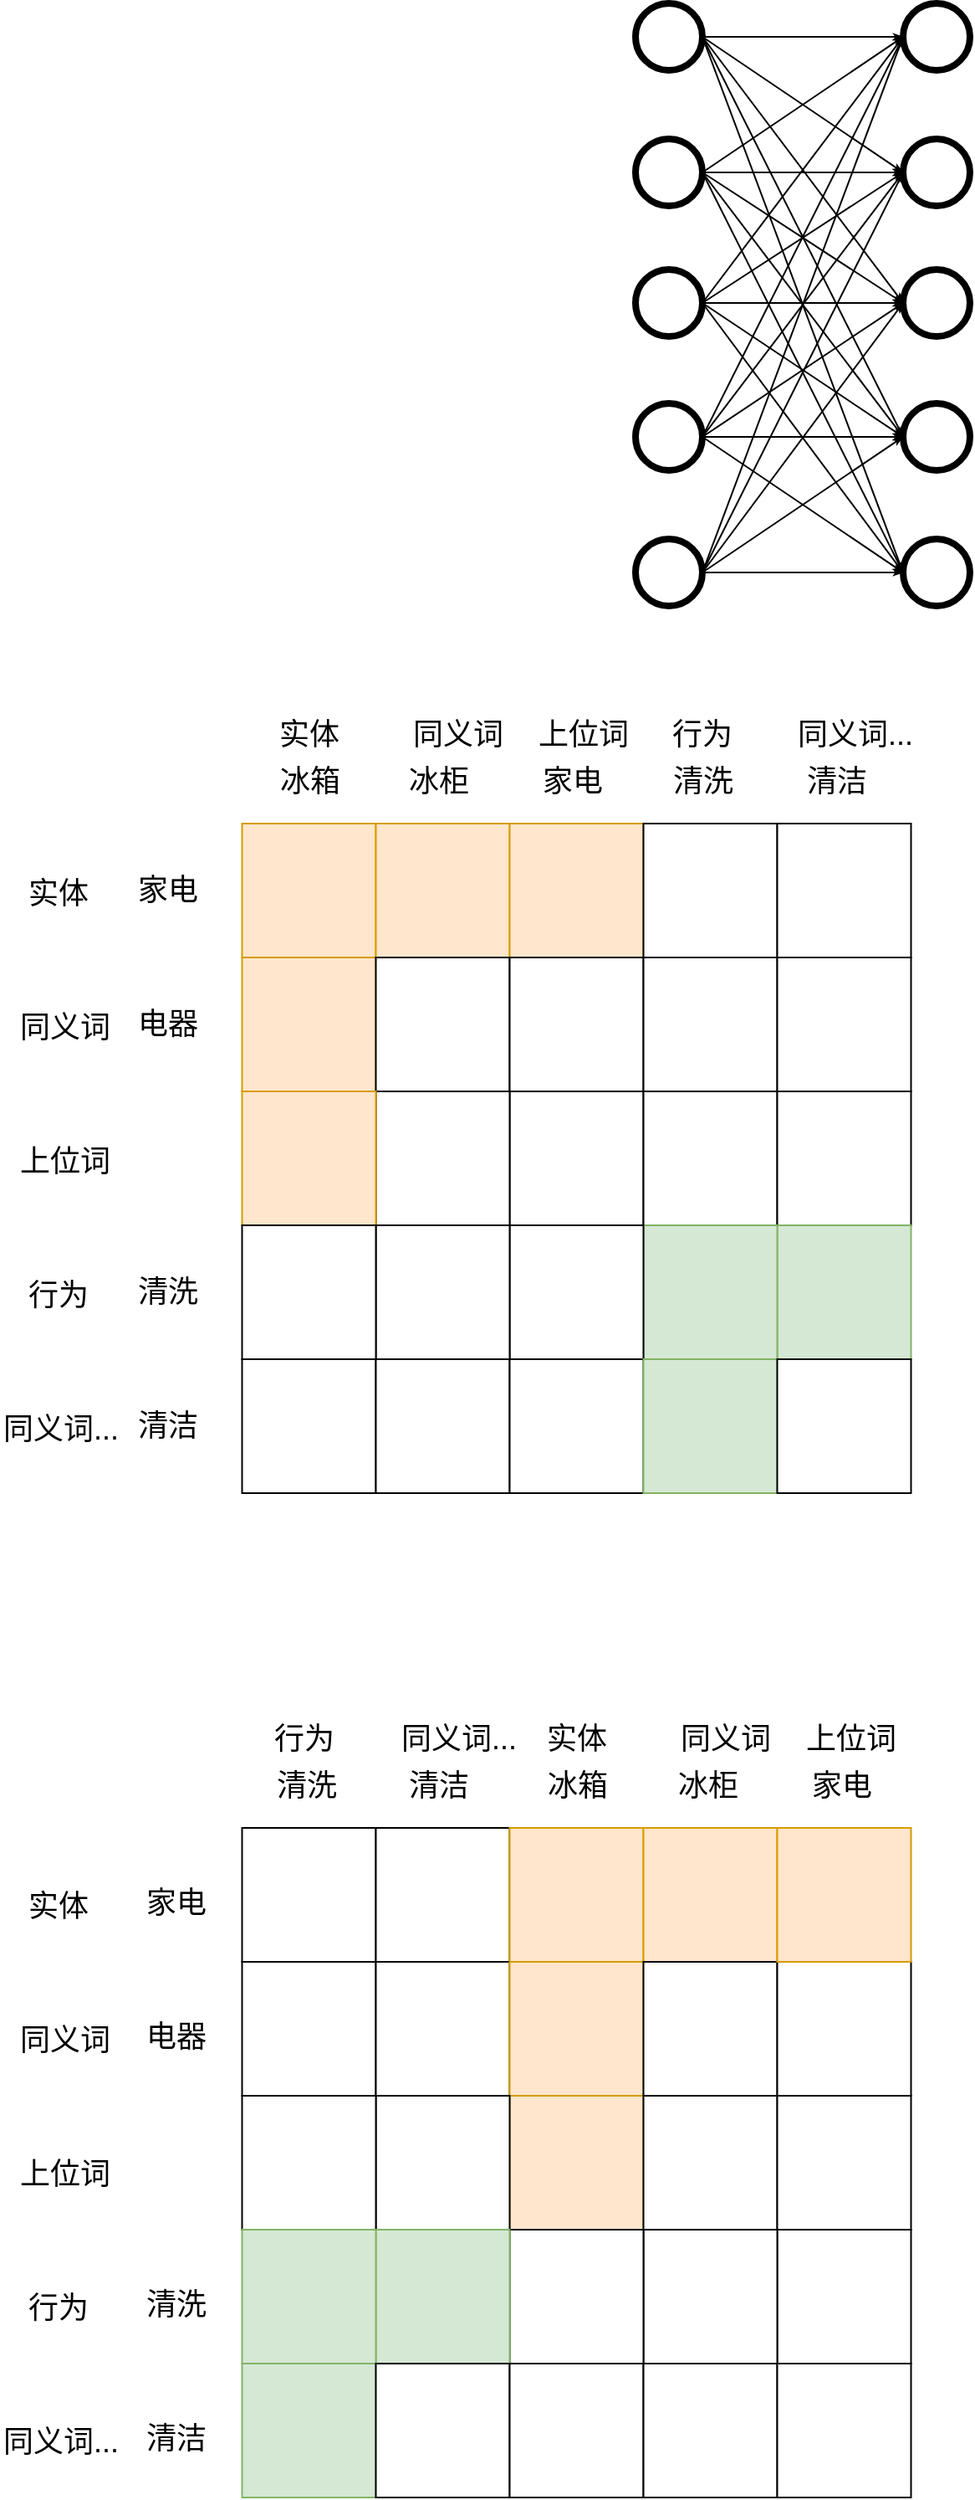 <mxfile version="13.10.8" type="github">
  <diagram id="691b31df-7cfc-d80e-552c-7aa9f8c0b5f7" name="Page-1">
    <mxGraphModel dx="2049" dy="1436" grid="1" gridSize="10" guides="1" tooltips="1" connect="1" arrows="1" fold="1" page="1" pageScale="1" pageWidth="826" pageHeight="1169" background="#ffffff" math="0" shadow="0">
      <root>
        <mxCell id="0" />
        <mxCell id="1" parent="0" />
        <mxCell id="3" value="" style="ellipse;whiteSpace=wrap;html=1;aspect=fixed;strokeWidth=4;align=center;" parent="1" vertex="1">
          <mxGeometry x="290" y="70" width="40" height="40" as="geometry" />
        </mxCell>
        <mxCell id="4" value="" style="ellipse;whiteSpace=wrap;html=1;aspect=fixed;strokeWidth=4;align=center;" parent="1" vertex="1">
          <mxGeometry x="290" y="151" width="40" height="40" as="geometry" />
        </mxCell>
        <mxCell id="5" value="" style="ellipse;whiteSpace=wrap;html=1;aspect=fixed;strokeWidth=4;align=center;" parent="1" vertex="1">
          <mxGeometry x="290" y="229" width="40" height="40" as="geometry" />
        </mxCell>
        <mxCell id="6" value="" style="ellipse;whiteSpace=wrap;html=1;aspect=fixed;strokeWidth=4;align=center;" parent="1" vertex="1">
          <mxGeometry x="290" y="390" width="40" height="40" as="geometry" />
        </mxCell>
        <mxCell id="7" value="" style="ellipse;whiteSpace=wrap;html=1;aspect=fixed;strokeWidth=4;align=center;" parent="1" vertex="1">
          <mxGeometry x="290" y="309" width="40" height="40" as="geometry" />
        </mxCell>
        <mxCell id="8" value="" style="ellipse;whiteSpace=wrap;html=1;aspect=fixed;strokeWidth=4;align=center;" parent="1" vertex="1">
          <mxGeometry x="450" y="70" width="40" height="40" as="geometry" />
        </mxCell>
        <mxCell id="9" value="" style="ellipse;whiteSpace=wrap;html=1;aspect=fixed;strokeWidth=4;align=center;" parent="1" vertex="1">
          <mxGeometry x="450" y="151" width="40" height="40" as="geometry" />
        </mxCell>
        <mxCell id="10" value="" style="ellipse;whiteSpace=wrap;html=1;aspect=fixed;strokeWidth=4;align=center;" parent="1" vertex="1">
          <mxGeometry x="450" y="229" width="40" height="40" as="geometry" />
        </mxCell>
        <mxCell id="11" value="" style="ellipse;whiteSpace=wrap;html=1;aspect=fixed;strokeWidth=4;align=center;" parent="1" vertex="1">
          <mxGeometry x="450" y="390" width="40" height="40" as="geometry" />
        </mxCell>
        <mxCell id="12" value="" style="ellipse;whiteSpace=wrap;html=1;aspect=fixed;strokeWidth=4;align=center;" parent="1" vertex="1">
          <mxGeometry x="450" y="309" width="40" height="40" as="geometry" />
        </mxCell>
        <mxCell id="13" value="" style="endArrow=classicThin;html=1;shadow=0;strokeColor=#000000;strokeWidth=1;fontColor=#666666;entryX=0;entryY=0.5;endFill=1;exitX=1;exitY=0.5;endSize=3;" parent="1" source="3" target="11" edge="1">
          <mxGeometry width="50" height="50" relative="1" as="geometry">
            <mxPoint x="351" y="135" as="sourcePoint" />
            <mxPoint x="401" y="110" as="targetPoint" />
          </mxGeometry>
        </mxCell>
        <mxCell id="14" value="" style="endArrow=classicThin;html=1;shadow=0;strokeColor=#000000;strokeWidth=1;fontColor=#666666;entryX=0;entryY=0.5;exitX=1;exitY=0.5;endFill=1;endSize=3;" parent="1" source="3" target="12" edge="1">
          <mxGeometry width="50" height="50" relative="1" as="geometry">
            <mxPoint x="361" y="130" as="sourcePoint" />
            <mxPoint x="451" y="355" as="targetPoint" />
          </mxGeometry>
        </mxCell>
        <mxCell id="15" value="" style="endArrow=classicThin;html=1;shadow=0;strokeColor=#000000;strokeWidth=1;fontColor=#666666;entryX=0;entryY=0.5;endFill=1;exitX=1;exitY=0.5;endSize=3;" parent="1" source="3" target="10" edge="1">
          <mxGeometry width="50" height="50" relative="1" as="geometry">
            <mxPoint x="351" y="130" as="sourcePoint" />
            <mxPoint x="451" y="310" as="targetPoint" />
          </mxGeometry>
        </mxCell>
        <mxCell id="16" value="" style="endArrow=classicThin;html=1;shadow=0;strokeColor=#000000;strokeWidth=1;fontColor=#666666;entryX=0;entryY=0.5;endFill=1;exitX=1;exitY=0.5;endSize=3;" parent="1" source="3" target="9" edge="1">
          <mxGeometry width="50" height="50" relative="1" as="geometry">
            <mxPoint x="351" y="130" as="sourcePoint" />
            <mxPoint x="451" y="250" as="targetPoint" />
          </mxGeometry>
        </mxCell>
        <mxCell id="17" value="" style="endArrow=classicThin;html=1;shadow=0;strokeColor=#000000;strokeWidth=1;fontColor=#666666;entryX=0;entryY=0.5;exitX=1;exitY=0.5;endFill=1;endSize=3;" parent="1" source="3" target="8" edge="1">
          <mxGeometry width="50" height="50" relative="1" as="geometry">
            <mxPoint x="361" y="97" as="sourcePoint" />
            <mxPoint x="451" y="147" as="targetPoint" />
          </mxGeometry>
        </mxCell>
        <mxCell id="18" value="" style="endArrow=classicThin;html=1;shadow=0;strokeColor=#000000;strokeWidth=1;fontColor=#666666;entryX=0;entryY=0.5;exitX=1;exitY=0.5;endFill=1;endSize=3;" parent="1" source="4" target="11" edge="1">
          <mxGeometry width="50" height="50" relative="1" as="geometry">
            <mxPoint x="361" y="145" as="sourcePoint" />
            <mxPoint x="451" y="370" as="targetPoint" />
          </mxGeometry>
        </mxCell>
        <mxCell id="19" value="" style="endArrow=classicThin;html=1;shadow=0;strokeColor=#000000;strokeWidth=1;fontColor=#666666;entryX=0;entryY=0.5;exitX=1;exitY=0.5;endFill=1;endSize=3;" parent="1" source="4" target="12" edge="1">
          <mxGeometry width="50" height="50" relative="1" as="geometry">
            <mxPoint x="361" y="190" as="sourcePoint" />
            <mxPoint x="451" y="370" as="targetPoint" />
          </mxGeometry>
        </mxCell>
        <mxCell id="20" value="" style="endArrow=classicThin;html=1;shadow=0;strokeColor=#000000;strokeWidth=1;fontColor=#666666;entryX=0;entryY=0.5;exitX=1;exitY=0.5;endFill=1;endSize=3;" parent="1" source="4" target="10" edge="1">
          <mxGeometry width="50" height="50" relative="1" as="geometry">
            <mxPoint x="351" y="190" as="sourcePoint" />
            <mxPoint x="451" y="310" as="targetPoint" />
          </mxGeometry>
        </mxCell>
        <mxCell id="21" value="" style="endArrow=classicThin;html=1;shadow=0;strokeColor=#000000;strokeWidth=1;fontColor=#666666;entryX=0;entryY=0.5;exitX=1;exitY=0.5;endFill=1;endSize=3;" parent="1" source="4" target="9" edge="1">
          <mxGeometry width="50" height="50" relative="1" as="geometry">
            <mxPoint x="361" y="178" as="sourcePoint" />
            <mxPoint x="451" y="238" as="targetPoint" />
          </mxGeometry>
        </mxCell>
        <mxCell id="22" value="" style="endArrow=classicThin;html=1;shadow=0;strokeColor=#000000;strokeWidth=1;fontColor=#666666;entryX=0;entryY=0.5;endFill=1;exitX=1;exitY=0.5;endSize=3;" parent="1" source="4" target="8" edge="1">
          <mxGeometry width="50" height="50" relative="1" as="geometry">
            <mxPoint x="351" y="180" as="sourcePoint" />
            <mxPoint x="441" y="180" as="targetPoint" />
          </mxGeometry>
        </mxCell>
        <mxCell id="23" value="" style="endArrow=classicThin;html=1;shadow=0;strokeColor=#000000;strokeWidth=1;fontColor=#666666;entryX=0;entryY=0.5;exitX=1;exitY=0.5;endFill=1;endSize=3;" parent="1" source="5" target="10" edge="1">
          <mxGeometry width="50" height="50" relative="1" as="geometry">
            <mxPoint x="361" y="199" as="sourcePoint" />
            <mxPoint x="451" y="199" as="targetPoint" />
          </mxGeometry>
        </mxCell>
        <mxCell id="24" value="" style="endArrow=classicThin;html=1;shadow=0;strokeColor=#000000;strokeWidth=1;fontColor=#666666;entryX=0;entryY=0.5;exitX=1;exitY=0.5;endFill=1;endSize=3;" parent="1" source="5" target="12" edge="1">
          <mxGeometry width="50" height="50" relative="1" as="geometry">
            <mxPoint x="361" y="253" as="sourcePoint" />
            <mxPoint x="451" y="253" as="targetPoint" />
          </mxGeometry>
        </mxCell>
        <mxCell id="25" value="" style="endArrow=classicThin;html=1;shadow=0;strokeColor=#000000;strokeWidth=1;fontColor=#666666;entryX=0;entryY=0.5;exitX=1;exitY=0.5;endFill=1;endSize=3;" parent="1" source="5" target="11" edge="1">
          <mxGeometry width="50" height="50" relative="1" as="geometry">
            <mxPoint x="361" y="253" as="sourcePoint" />
            <mxPoint x="451" y="313" as="targetPoint" />
          </mxGeometry>
        </mxCell>
        <mxCell id="26" value="" style="endArrow=classicThin;html=1;shadow=0;strokeColor=#000000;strokeWidth=1;fontColor=#666666;entryX=0;entryY=0.5;exitX=1;exitY=0.5;endFill=1;endSize=3;" parent="1" source="5" target="9" edge="1">
          <mxGeometry width="50" height="50" relative="1" as="geometry">
            <mxPoint x="361" y="253" as="sourcePoint" />
            <mxPoint x="451" y="253" as="targetPoint" />
          </mxGeometry>
        </mxCell>
        <mxCell id="27" value="" style="endArrow=classicThin;html=1;shadow=0;strokeColor=#000000;strokeWidth=1;fontColor=#666666;entryX=0;entryY=0.5;exitX=1;exitY=0.5;endFill=1;endSize=3;" parent="1" source="5" target="8" edge="1">
          <mxGeometry width="50" height="50" relative="1" as="geometry">
            <mxPoint x="361" y="253" as="sourcePoint" />
            <mxPoint x="451" y="193" as="targetPoint" />
          </mxGeometry>
        </mxCell>
        <mxCell id="28" value="" style="endArrow=classicThin;html=1;shadow=0;strokeColor=#000000;strokeWidth=1;fontColor=#666666;entryX=0;entryY=0.5;exitX=1;exitY=0.5;endFill=1;endSize=3;" parent="1" source="7" target="12" edge="1">
          <mxGeometry width="50" height="50" relative="1" as="geometry">
            <mxPoint x="361" y="279" as="sourcePoint" />
            <mxPoint x="451" y="279" as="targetPoint" />
          </mxGeometry>
        </mxCell>
        <mxCell id="29" value="" style="endArrow=classicThin;html=1;shadow=0;strokeColor=#000000;strokeWidth=1;fontColor=#666666;entryX=0;entryY=0.5;exitX=1;exitY=0.5;endFill=1;endSize=3;" parent="1" source="6" target="11" edge="1">
          <mxGeometry width="50" height="50" relative="1" as="geometry">
            <mxPoint x="361" y="369" as="sourcePoint" />
            <mxPoint x="451" y="369" as="targetPoint" />
          </mxGeometry>
        </mxCell>
        <mxCell id="30" value="" style="endArrow=classicThin;html=1;shadow=0;strokeColor=#000000;strokeWidth=1;fontColor=#666666;entryX=0;entryY=0.5;exitX=1;exitY=0.5;endFill=1;endSize=3;" parent="1" source="6" target="12" edge="1">
          <mxGeometry width="50" height="50" relative="1" as="geometry">
            <mxPoint x="361" y="373" as="sourcePoint" />
            <mxPoint x="451" y="373" as="targetPoint" />
          </mxGeometry>
        </mxCell>
        <mxCell id="31" value="" style="endArrow=classicThin;html=1;shadow=0;strokeColor=#000000;strokeWidth=1;fontColor=#666666;entryX=0;entryY=0.5;exitX=1;exitY=0.5;endFill=1;endSize=3;" parent="1" source="6" target="10" edge="1">
          <mxGeometry width="50" height="50" relative="1" as="geometry">
            <mxPoint x="361" y="373" as="sourcePoint" />
            <mxPoint x="451" y="313" as="targetPoint" />
          </mxGeometry>
        </mxCell>
        <mxCell id="32" value="" style="endArrow=classicThin;html=1;shadow=0;strokeColor=#000000;strokeWidth=1;fontColor=#666666;entryX=0;entryY=0.5;exitX=1;exitY=0.5;endFill=1;endSize=3;" parent="1" source="6" target="9" edge="1">
          <mxGeometry width="50" height="50" relative="1" as="geometry">
            <mxPoint x="361" y="373" as="sourcePoint" />
            <mxPoint x="451" y="253" as="targetPoint" />
          </mxGeometry>
        </mxCell>
        <mxCell id="33" value="" style="endArrow=classicThin;html=1;shadow=0;strokeColor=#000000;strokeWidth=1;fontColor=#666666;entryX=0;entryY=0.5;exitX=1;exitY=0.5;endFill=1;endSize=3;" parent="1" source="6" target="8" edge="1">
          <mxGeometry width="50" height="50" relative="1" as="geometry">
            <mxPoint x="361" y="373" as="sourcePoint" />
            <mxPoint x="451" y="193" as="targetPoint" />
          </mxGeometry>
        </mxCell>
        <mxCell id="34" value="" style="endArrow=classicThin;html=1;shadow=0;strokeColor=#000000;strokeWidth=1;fontColor=#666666;exitX=1;exitY=0.5;endFill=1;entryX=0;entryY=0.5;endSize=3;" parent="1" source="7" target="11" edge="1">
          <mxGeometry width="50" height="50" relative="1" as="geometry">
            <mxPoint x="361" y="313" as="sourcePoint" />
            <mxPoint x="441" y="360" as="targetPoint" />
          </mxGeometry>
        </mxCell>
        <mxCell id="35" value="" style="endArrow=classicThin;html=1;shadow=0;strokeColor=#000000;strokeWidth=1;fontColor=#666666;entryX=0;entryY=0.5;exitX=1;exitY=0.5;endFill=1;endSize=3;" parent="1" source="7" target="10" edge="1">
          <mxGeometry width="50" height="50" relative="1" as="geometry">
            <mxPoint x="361" y="313" as="sourcePoint" />
            <mxPoint x="451" y="313" as="targetPoint" />
          </mxGeometry>
        </mxCell>
        <mxCell id="36" value="" style="endArrow=classicThin;html=1;shadow=0;strokeColor=#000000;strokeWidth=1;fontColor=#666666;entryX=0;entryY=0.5;exitX=1;exitY=0.5;endFill=1;endSize=3;" parent="1" source="7" target="9" edge="1">
          <mxGeometry width="50" height="50" relative="1" as="geometry">
            <mxPoint x="361" y="313" as="sourcePoint" />
            <mxPoint x="451" y="253" as="targetPoint" />
          </mxGeometry>
        </mxCell>
        <mxCell id="37" value="" style="endArrow=classicThin;html=1;shadow=0;strokeColor=#000000;strokeWidth=1;fontColor=#666666;entryX=0;entryY=0.5;exitX=1;exitY=0.5;endFill=1;endSize=3;" parent="1" source="7" target="8" edge="1">
          <mxGeometry width="50" height="50" relative="1" as="geometry">
            <mxPoint x="361" y="313" as="sourcePoint" />
            <mxPoint x="451" y="193" as="targetPoint" />
          </mxGeometry>
        </mxCell>
        <mxCell id="V9bFGLtEwvfLS84xU0cV-45" value="" style="whiteSpace=wrap;html=1;aspect=fixed;fillColor=#ffe6cc;strokeColor=#d79b00;" vertex="1" parent="1">
          <mxGeometry x="54.75" y="560" width="80" height="80" as="geometry" />
        </mxCell>
        <mxCell id="V9bFGLtEwvfLS84xU0cV-46" value="" style="whiteSpace=wrap;html=1;aspect=fixed;fillColor=#ffe6cc;strokeColor=#d79b00;" vertex="1" parent="1">
          <mxGeometry x="134.75" y="560" width="80" height="80" as="geometry" />
        </mxCell>
        <mxCell id="V9bFGLtEwvfLS84xU0cV-47" value="" style="whiteSpace=wrap;html=1;aspect=fixed;fillColor=#ffe6cc;strokeColor=#d79b00;" vertex="1" parent="1">
          <mxGeometry x="214.75" y="560" width="80" height="80" as="geometry" />
        </mxCell>
        <mxCell id="V9bFGLtEwvfLS84xU0cV-48" value="" style="whiteSpace=wrap;html=1;aspect=fixed;fillColor=#ffe6cc;strokeColor=#d79b00;" vertex="1" parent="1">
          <mxGeometry x="54.75" y="640" width="80" height="80" as="geometry" />
        </mxCell>
        <mxCell id="V9bFGLtEwvfLS84xU0cV-49" value="" style="whiteSpace=wrap;html=1;aspect=fixed;" vertex="1" parent="1">
          <mxGeometry x="134.75" y="640" width="80" height="80" as="geometry" />
        </mxCell>
        <mxCell id="V9bFGLtEwvfLS84xU0cV-51" value="" style="whiteSpace=wrap;html=1;aspect=fixed;" vertex="1" parent="1">
          <mxGeometry x="214.75" y="640" width="80" height="80" as="geometry" />
        </mxCell>
        <mxCell id="V9bFGLtEwvfLS84xU0cV-52" value="" style="whiteSpace=wrap;html=1;aspect=fixed;" vertex="1" parent="1">
          <mxGeometry x="214.75" y="720" width="80" height="80" as="geometry" />
        </mxCell>
        <mxCell id="V9bFGLtEwvfLS84xU0cV-53" value="" style="whiteSpace=wrap;html=1;aspect=fixed;" vertex="1" parent="1">
          <mxGeometry x="134.75" y="720" width="80" height="80" as="geometry" />
        </mxCell>
        <mxCell id="V9bFGLtEwvfLS84xU0cV-54" value="" style="whiteSpace=wrap;html=1;aspect=fixed;fillColor=#ffe6cc;strokeColor=#d79b00;" vertex="1" parent="1">
          <mxGeometry x="54.75" y="720" width="80" height="80" as="geometry" />
        </mxCell>
        <mxCell id="V9bFGLtEwvfLS84xU0cV-55" value="" style="whiteSpace=wrap;html=1;aspect=fixed;" vertex="1" parent="1">
          <mxGeometry x="294.75" y="560" width="80" height="80" as="geometry" />
        </mxCell>
        <mxCell id="V9bFGLtEwvfLS84xU0cV-56" value="" style="whiteSpace=wrap;html=1;aspect=fixed;" vertex="1" parent="1">
          <mxGeometry x="294.75" y="640" width="80" height="80" as="geometry" />
        </mxCell>
        <mxCell id="V9bFGLtEwvfLS84xU0cV-57" value="" style="whiteSpace=wrap;html=1;aspect=fixed;" vertex="1" parent="1">
          <mxGeometry x="294.75" y="720" width="80" height="80" as="geometry" />
        </mxCell>
        <mxCell id="V9bFGLtEwvfLS84xU0cV-58" value="" style="whiteSpace=wrap;html=1;aspect=fixed;" vertex="1" parent="1">
          <mxGeometry x="374.75" y="720" width="80" height="80" as="geometry" />
        </mxCell>
        <mxCell id="V9bFGLtEwvfLS84xU0cV-59" value="" style="whiteSpace=wrap;html=1;aspect=fixed;fillColor=#d5e8d4;strokeColor=#82b366;" vertex="1" parent="1">
          <mxGeometry x="374.75" y="800" width="80" height="80" as="geometry" />
        </mxCell>
        <mxCell id="V9bFGLtEwvfLS84xU0cV-60" value="" style="whiteSpace=wrap;html=1;aspect=fixed;fillColor=#d5e8d4;strokeColor=#82b366;" vertex="1" parent="1">
          <mxGeometry x="294.75" y="800" width="80" height="80" as="geometry" />
        </mxCell>
        <mxCell id="V9bFGLtEwvfLS84xU0cV-61" value="" style="whiteSpace=wrap;html=1;aspect=fixed;" vertex="1" parent="1">
          <mxGeometry x="214.75" y="800" width="80" height="80" as="geometry" />
        </mxCell>
        <mxCell id="V9bFGLtEwvfLS84xU0cV-62" value="" style="whiteSpace=wrap;html=1;aspect=fixed;" vertex="1" parent="1">
          <mxGeometry x="134.75" y="800" width="80" height="80" as="geometry" />
        </mxCell>
        <mxCell id="V9bFGLtEwvfLS84xU0cV-63" value="" style="whiteSpace=wrap;html=1;aspect=fixed;" vertex="1" parent="1">
          <mxGeometry x="54.75" y="800" width="80" height="80" as="geometry" />
        </mxCell>
        <mxCell id="V9bFGLtEwvfLS84xU0cV-64" value="" style="whiteSpace=wrap;html=1;aspect=fixed;" vertex="1" parent="1">
          <mxGeometry x="54.75" y="880" width="80" height="80" as="geometry" />
        </mxCell>
        <mxCell id="V9bFGLtEwvfLS84xU0cV-65" value="" style="whiteSpace=wrap;html=1;aspect=fixed;" vertex="1" parent="1">
          <mxGeometry x="134.75" y="880" width="80" height="80" as="geometry" />
        </mxCell>
        <mxCell id="V9bFGLtEwvfLS84xU0cV-66" value="" style="whiteSpace=wrap;html=1;aspect=fixed;" vertex="1" parent="1">
          <mxGeometry x="214.75" y="880" width="80" height="80" as="geometry" />
        </mxCell>
        <mxCell id="V9bFGLtEwvfLS84xU0cV-67" value="" style="whiteSpace=wrap;html=1;aspect=fixed;fillColor=#d5e8d4;strokeColor=#82b366;" vertex="1" parent="1">
          <mxGeometry x="294.75" y="880" width="80" height="80" as="geometry" />
        </mxCell>
        <mxCell id="V9bFGLtEwvfLS84xU0cV-68" value="" style="whiteSpace=wrap;html=1;aspect=fixed;" vertex="1" parent="1">
          <mxGeometry x="374.75" y="880" width="80" height="80" as="geometry" />
        </mxCell>
        <mxCell id="V9bFGLtEwvfLS84xU0cV-69" value="" style="whiteSpace=wrap;html=1;aspect=fixed;" vertex="1" parent="1">
          <mxGeometry x="374.75" y="640" width="80" height="80" as="geometry" />
        </mxCell>
        <mxCell id="V9bFGLtEwvfLS84xU0cV-70" value="" style="whiteSpace=wrap;html=1;aspect=fixed;" vertex="1" parent="1">
          <mxGeometry x="374.75" y="560" width="80" height="80" as="geometry" />
        </mxCell>
        <mxCell id="V9bFGLtEwvfLS84xU0cV-71" value="冰箱" style="text;html=1;align=center;verticalAlign=middle;resizable=0;points=[];autosize=1;fontSize=18;" vertex="1" parent="1">
          <mxGeometry x="69.75" y="520" width="50" height="30" as="geometry" />
        </mxCell>
        <mxCell id="V9bFGLtEwvfLS84xU0cV-73" value="冰柜" style="text;html=1;align=center;verticalAlign=middle;resizable=0;points=[];autosize=1;fontSize=18;" vertex="1" parent="1">
          <mxGeometry x="147.25" y="520" width="50" height="30" as="geometry" />
        </mxCell>
        <mxCell id="V9bFGLtEwvfLS84xU0cV-74" value="&lt;font style=&quot;font-size: 18px&quot;&gt;家电&lt;/font&gt;" style="text;html=1;align=center;verticalAlign=middle;resizable=0;points=[];autosize=1;fontSize=18;" vertex="1" parent="1">
          <mxGeometry x="227.25" y="520" width="50" height="30" as="geometry" />
        </mxCell>
        <mxCell id="V9bFGLtEwvfLS84xU0cV-75" value="家电" style="text;html=1;align=center;verticalAlign=middle;resizable=0;points=[];autosize=1;fontSize=18;" vertex="1" parent="1">
          <mxGeometry x="-15.25" y="585" width="50" height="30" as="geometry" />
        </mxCell>
        <mxCell id="V9bFGLtEwvfLS84xU0cV-76" value="电器" style="text;html=1;align=center;verticalAlign=middle;resizable=0;points=[];autosize=1;fontSize=18;" vertex="1" parent="1">
          <mxGeometry x="-15.25" y="665" width="50" height="30" as="geometry" />
        </mxCell>
        <mxCell id="V9bFGLtEwvfLS84xU0cV-78" value="清洗" style="text;html=1;align=center;verticalAlign=middle;resizable=0;points=[];autosize=1;fontSize=18;" vertex="1" parent="1">
          <mxGeometry x="-15.25" y="825" width="50" height="30" as="geometry" />
        </mxCell>
        <mxCell id="V9bFGLtEwvfLS84xU0cV-79" value="清洁" style="text;html=1;align=center;verticalAlign=middle;resizable=0;points=[];autosize=1;fontSize=18;" vertex="1" parent="1">
          <mxGeometry x="-15.25" y="905" width="50" height="30" as="geometry" />
        </mxCell>
        <mxCell id="V9bFGLtEwvfLS84xU0cV-105" value="清洗" style="text;html=1;align=center;verticalAlign=middle;resizable=0;points=[];autosize=1;fontSize=18;" vertex="1" parent="1">
          <mxGeometry x="305.25" y="520" width="50" height="30" as="geometry" />
        </mxCell>
        <mxCell id="V9bFGLtEwvfLS84xU0cV-106" value="清洁" style="text;html=1;align=center;verticalAlign=middle;resizable=0;points=[];autosize=1;fontSize=18;" vertex="1" parent="1">
          <mxGeometry x="384.75" y="520" width="50" height="30" as="geometry" />
        </mxCell>
        <mxCell id="V9bFGLtEwvfLS84xU0cV-108" value="&lt;meta charset=&quot;utf-8&quot;&gt;&lt;span style=&quot;color: rgb(0, 0, 0); font-family: helvetica; font-size: 18px; font-style: normal; font-weight: 400; letter-spacing: normal; text-align: center; text-indent: 0px; text-transform: none; word-spacing: 0px; display: inline; float: none;&quot;&gt;实体&lt;/span&gt;" style="text;whiteSpace=wrap;html=1;fontSize=18;gradientDirection=north;rounded=1;labelBackgroundColor=none;" vertex="1" parent="1">
          <mxGeometry x="74.75" y="490" width="50" height="30" as="geometry" />
        </mxCell>
        <mxCell id="V9bFGLtEwvfLS84xU0cV-109" value="&lt;meta charset=&quot;utf-8&quot;&gt;&lt;span style=&quot;color: rgb(0, 0, 0); font-family: helvetica; font-size: 18px; font-style: normal; font-weight: 400; letter-spacing: normal; text-align: center; text-indent: 0px; text-transform: none; word-spacing: 0px; display: inline; float: none;&quot;&gt;同义词&lt;/span&gt;&lt;br style=&quot;color: rgb(0, 0, 0); font-family: helvetica; font-size: 18px; font-style: normal; font-weight: 400; letter-spacing: normal; text-align: center; text-indent: 0px; text-transform: none; word-spacing: 0px;&quot;&gt;" style="text;whiteSpace=wrap;html=1;fontSize=18;labelBackgroundColor=none;" vertex="1" parent="1">
          <mxGeometry x="154.75" y="490" width="60" height="30" as="geometry" />
        </mxCell>
        <mxCell id="V9bFGLtEwvfLS84xU0cV-110" value="&lt;span style=&quot;color: rgb(0, 0, 0); font-family: helvetica; font-size: 18px; font-style: normal; font-weight: 400; letter-spacing: normal; text-align: center; text-indent: 0px; text-transform: none; word-spacing: 0px; display: inline; float: none;&quot;&gt;上位词&lt;/span&gt;" style="text;whiteSpace=wrap;html=1;fontSize=18;labelBackgroundColor=none;" vertex="1" parent="1">
          <mxGeometry x="229.75" y="490" width="60" height="30" as="geometry" />
        </mxCell>
        <mxCell id="V9bFGLtEwvfLS84xU0cV-111" value="&lt;span style=&quot;color: rgb(0 , 0 , 0) ; font-family: &amp;#34;helvetica&amp;#34; ; font-size: 18px ; font-style: normal ; font-weight: 400 ; letter-spacing: normal ; text-align: center ; text-indent: 0px ; text-transform: none ; word-spacing: 0px ; display: inline ; float: none&quot;&gt;行为&lt;/span&gt;" style="text;whiteSpace=wrap;html=1;fontSize=18;gradientDirection=north;rounded=1;labelBackgroundColor=none;" vertex="1" parent="1">
          <mxGeometry x="309.75" y="490" width="50" height="30" as="geometry" />
        </mxCell>
        <mxCell id="V9bFGLtEwvfLS84xU0cV-112" value="&lt;span style=&quot;color: rgb(0 , 0 , 0) ; font-family: &amp;#34;helvetica&amp;#34; ; font-size: 18px ; font-style: normal ; font-weight: 400 ; letter-spacing: normal ; text-align: center ; text-indent: 0px ; text-transform: none ; word-spacing: 0px ; display: inline ; float: none&quot;&gt;同义词...&lt;/span&gt;" style="text;whiteSpace=wrap;html=1;fontSize=18;labelBackgroundColor=none;" vertex="1" parent="1">
          <mxGeometry x="385.25" y="490" width="79.5" height="30" as="geometry" />
        </mxCell>
        <mxCell id="V9bFGLtEwvfLS84xU0cV-113" value="&lt;meta charset=&quot;utf-8&quot;&gt;&lt;span style=&quot;color: rgb(0, 0, 0); font-family: helvetica; font-size: 18px; font-style: normal; font-weight: 400; letter-spacing: normal; text-align: center; text-indent: 0px; text-transform: none; word-spacing: 0px; display: inline; float: none;&quot;&gt;实体&lt;/span&gt;" style="text;whiteSpace=wrap;html=1;fontSize=18;gradientDirection=north;rounded=1;labelBackgroundColor=none;" vertex="1" parent="1">
          <mxGeometry x="-75.25" y="585" width="50" height="30" as="geometry" />
        </mxCell>
        <mxCell id="V9bFGLtEwvfLS84xU0cV-115" value="&lt;span style=&quot;color: rgb(0, 0, 0); font-family: helvetica; font-size: 18px; font-style: normal; font-weight: 400; letter-spacing: normal; text-align: center; text-indent: 0px; text-transform: none; word-spacing: 0px; display: inline; float: none;&quot;&gt;上位词&lt;/span&gt;" style="text;whiteSpace=wrap;html=1;fontSize=18;labelBackgroundColor=none;" vertex="1" parent="1">
          <mxGeometry x="-80.25" y="745" width="60" height="30" as="geometry" />
        </mxCell>
        <mxCell id="V9bFGLtEwvfLS84xU0cV-116" value="&lt;span style=&quot;color: rgb(0 , 0 , 0) ; font-family: &amp;#34;helvetica&amp;#34; ; font-size: 18px ; font-style: normal ; font-weight: 400 ; letter-spacing: normal ; text-align: center ; text-indent: 0px ; text-transform: none ; word-spacing: 0px ; display: inline ; float: none&quot;&gt;行为&lt;/span&gt;" style="text;whiteSpace=wrap;html=1;fontSize=18;gradientDirection=north;rounded=1;labelBackgroundColor=none;" vertex="1" parent="1">
          <mxGeometry x="-75.25" y="825" width="50" height="30" as="geometry" />
        </mxCell>
        <mxCell id="V9bFGLtEwvfLS84xU0cV-118" value="&lt;span style=&quot;color: rgb(0 , 0 , 0) ; font-family: &amp;#34;helvetica&amp;#34; ; font-size: 18px ; font-style: normal ; font-weight: 400 ; letter-spacing: normal ; text-align: center ; text-indent: 0px ; text-transform: none ; word-spacing: 0px ; display: inline ; float: none&quot;&gt;同义词...&lt;/span&gt;" style="text;whiteSpace=wrap;html=1;fontSize=18;labelBackgroundColor=none;" vertex="1" parent="1">
          <mxGeometry x="-90" y="905" width="79.5" height="30" as="geometry" />
        </mxCell>
        <mxCell id="V9bFGLtEwvfLS84xU0cV-119" value="" style="whiteSpace=wrap;html=1;aspect=fixed;" vertex="1" parent="1">
          <mxGeometry x="54.75" y="1160" width="80" height="80" as="geometry" />
        </mxCell>
        <mxCell id="V9bFGLtEwvfLS84xU0cV-120" value="" style="whiteSpace=wrap;html=1;aspect=fixed;" vertex="1" parent="1">
          <mxGeometry x="134.75" y="1160" width="80" height="80" as="geometry" />
        </mxCell>
        <mxCell id="V9bFGLtEwvfLS84xU0cV-121" value="" style="whiteSpace=wrap;html=1;aspect=fixed;fillColor=#ffe6cc;strokeColor=#d79b00;" vertex="1" parent="1">
          <mxGeometry x="214.75" y="1160" width="80" height="80" as="geometry" />
        </mxCell>
        <mxCell id="V9bFGLtEwvfLS84xU0cV-122" value="" style="whiteSpace=wrap;html=1;aspect=fixed;" vertex="1" parent="1">
          <mxGeometry x="54.75" y="1240" width="80" height="80" as="geometry" />
        </mxCell>
        <mxCell id="V9bFGLtEwvfLS84xU0cV-123" value="" style="whiteSpace=wrap;html=1;aspect=fixed;" vertex="1" parent="1">
          <mxGeometry x="134.75" y="1240" width="80" height="80" as="geometry" />
        </mxCell>
        <mxCell id="V9bFGLtEwvfLS84xU0cV-124" value="" style="whiteSpace=wrap;html=1;aspect=fixed;fillColor=#ffe6cc;strokeColor=#d79b00;" vertex="1" parent="1">
          <mxGeometry x="214.75" y="1240" width="80" height="80" as="geometry" />
        </mxCell>
        <mxCell id="V9bFGLtEwvfLS84xU0cV-125" value="" style="whiteSpace=wrap;html=1;aspect=fixed;fillColor=#ffe6cc;strokeColor=#d79b00;" vertex="1" parent="1">
          <mxGeometry x="214.75" y="1320" width="80" height="80" as="geometry" />
        </mxCell>
        <mxCell id="V9bFGLtEwvfLS84xU0cV-126" value="" style="whiteSpace=wrap;html=1;aspect=fixed;" vertex="1" parent="1">
          <mxGeometry x="134.75" y="1320" width="80" height="80" as="geometry" />
        </mxCell>
        <mxCell id="V9bFGLtEwvfLS84xU0cV-127" value="" style="whiteSpace=wrap;html=1;aspect=fixed;" vertex="1" parent="1">
          <mxGeometry x="54.75" y="1320" width="80" height="80" as="geometry" />
        </mxCell>
        <mxCell id="V9bFGLtEwvfLS84xU0cV-128" value="" style="whiteSpace=wrap;html=1;aspect=fixed;fillColor=#ffe6cc;strokeColor=#d79b00;" vertex="1" parent="1">
          <mxGeometry x="294.75" y="1160" width="80" height="80" as="geometry" />
        </mxCell>
        <mxCell id="V9bFGLtEwvfLS84xU0cV-129" value="" style="whiteSpace=wrap;html=1;aspect=fixed;" vertex="1" parent="1">
          <mxGeometry x="294.75" y="1240" width="80" height="80" as="geometry" />
        </mxCell>
        <mxCell id="V9bFGLtEwvfLS84xU0cV-130" value="" style="whiteSpace=wrap;html=1;aspect=fixed;" vertex="1" parent="1">
          <mxGeometry x="294.75" y="1320" width="80" height="80" as="geometry" />
        </mxCell>
        <mxCell id="V9bFGLtEwvfLS84xU0cV-131" value="" style="whiteSpace=wrap;html=1;aspect=fixed;" vertex="1" parent="1">
          <mxGeometry x="374.75" y="1320" width="80" height="80" as="geometry" />
        </mxCell>
        <mxCell id="V9bFGLtEwvfLS84xU0cV-132" value="" style="whiteSpace=wrap;html=1;aspect=fixed;" vertex="1" parent="1">
          <mxGeometry x="374.75" y="1400" width="80" height="80" as="geometry" />
        </mxCell>
        <mxCell id="V9bFGLtEwvfLS84xU0cV-133" value="" style="whiteSpace=wrap;html=1;aspect=fixed;" vertex="1" parent="1">
          <mxGeometry x="294.75" y="1400" width="80" height="80" as="geometry" />
        </mxCell>
        <mxCell id="V9bFGLtEwvfLS84xU0cV-134" value="" style="whiteSpace=wrap;html=1;aspect=fixed;" vertex="1" parent="1">
          <mxGeometry x="214.75" y="1400" width="80" height="80" as="geometry" />
        </mxCell>
        <mxCell id="V9bFGLtEwvfLS84xU0cV-135" value="" style="whiteSpace=wrap;html=1;aspect=fixed;fillColor=#d5e8d4;strokeColor=#82b366;" vertex="1" parent="1">
          <mxGeometry x="134.75" y="1400" width="80" height="80" as="geometry" />
        </mxCell>
        <mxCell id="V9bFGLtEwvfLS84xU0cV-136" value="" style="whiteSpace=wrap;html=1;aspect=fixed;fillColor=#d5e8d4;strokeColor=#82b366;" vertex="1" parent="1">
          <mxGeometry x="54.75" y="1400" width="80" height="80" as="geometry" />
        </mxCell>
        <mxCell id="V9bFGLtEwvfLS84xU0cV-137" value="" style="whiteSpace=wrap;html=1;aspect=fixed;fillColor=#d5e8d4;strokeColor=#82b366;" vertex="1" parent="1">
          <mxGeometry x="54.75" y="1480" width="80" height="80" as="geometry" />
        </mxCell>
        <mxCell id="V9bFGLtEwvfLS84xU0cV-138" value="" style="whiteSpace=wrap;html=1;aspect=fixed;" vertex="1" parent="1">
          <mxGeometry x="134.75" y="1480" width="80" height="80" as="geometry" />
        </mxCell>
        <mxCell id="V9bFGLtEwvfLS84xU0cV-139" value="" style="whiteSpace=wrap;html=1;aspect=fixed;" vertex="1" parent="1">
          <mxGeometry x="214.75" y="1480" width="80" height="80" as="geometry" />
        </mxCell>
        <mxCell id="V9bFGLtEwvfLS84xU0cV-140" value="" style="whiteSpace=wrap;html=1;aspect=fixed;" vertex="1" parent="1">
          <mxGeometry x="294.75" y="1480" width="80" height="80" as="geometry" />
        </mxCell>
        <mxCell id="V9bFGLtEwvfLS84xU0cV-141" value="" style="whiteSpace=wrap;html=1;aspect=fixed;" vertex="1" parent="1">
          <mxGeometry x="374.75" y="1480" width="80" height="80" as="geometry" />
        </mxCell>
        <mxCell id="V9bFGLtEwvfLS84xU0cV-142" value="" style="whiteSpace=wrap;html=1;aspect=fixed;" vertex="1" parent="1">
          <mxGeometry x="374.75" y="1240" width="80" height="80" as="geometry" />
        </mxCell>
        <mxCell id="V9bFGLtEwvfLS84xU0cV-143" value="" style="whiteSpace=wrap;html=1;aspect=fixed;fillColor=#ffe6cc;strokeColor=#d79b00;" vertex="1" parent="1">
          <mxGeometry x="374.75" y="1160" width="80" height="80" as="geometry" />
        </mxCell>
        <mxCell id="V9bFGLtEwvfLS84xU0cV-144" value="&lt;meta charset=&quot;utf-8&quot;&gt;&lt;span style=&quot;color: rgb(0, 0, 0); font-family: helvetica; font-size: 18px; font-style: normal; font-weight: 400; letter-spacing: normal; text-align: center; text-indent: 0px; text-transform: none; word-spacing: 0px; display: inline; float: none;&quot;&gt;同义词&lt;/span&gt;&lt;br style=&quot;color: rgb(0, 0, 0); font-family: helvetica; font-size: 18px; font-style: normal; font-weight: 400; letter-spacing: normal; text-align: center; text-indent: 0px; text-transform: none; word-spacing: 0px;&quot;&gt;" style="text;whiteSpace=wrap;html=1;fontSize=18;labelBackgroundColor=none;" vertex="1" parent="1">
          <mxGeometry x="-80.25" y="665" width="60" height="30" as="geometry" />
        </mxCell>
        <mxCell id="V9bFGLtEwvfLS84xU0cV-145" value="&lt;meta charset=&quot;utf-8&quot;&gt;&lt;span style=&quot;color: rgb(0, 0, 0); font-family: helvetica; font-size: 18px; font-style: normal; font-weight: 400; letter-spacing: normal; text-align: center; text-indent: 0px; text-transform: none; word-spacing: 0px; display: inline; float: none;&quot;&gt;实体&lt;/span&gt;" style="text;whiteSpace=wrap;html=1;fontSize=18;gradientDirection=north;rounded=1;labelBackgroundColor=none;" vertex="1" parent="1">
          <mxGeometry x="-75.25" y="1190" width="50" height="30" as="geometry" />
        </mxCell>
        <mxCell id="V9bFGLtEwvfLS84xU0cV-146" value="&lt;span style=&quot;color: rgb(0, 0, 0); font-family: helvetica; font-size: 18px; font-style: normal; font-weight: 400; letter-spacing: normal; text-align: center; text-indent: 0px; text-transform: none; word-spacing: 0px; display: inline; float: none;&quot;&gt;上位词&lt;/span&gt;" style="text;whiteSpace=wrap;html=1;fontSize=18;labelBackgroundColor=none;" vertex="1" parent="1">
          <mxGeometry x="-80.25" y="1350" width="60" height="30" as="geometry" />
        </mxCell>
        <mxCell id="V9bFGLtEwvfLS84xU0cV-147" value="&lt;meta charset=&quot;utf-8&quot;&gt;&lt;span style=&quot;color: rgb(0, 0, 0); font-family: helvetica; font-size: 18px; font-style: normal; font-weight: 400; letter-spacing: normal; text-align: center; text-indent: 0px; text-transform: none; word-spacing: 0px; display: inline; float: none;&quot;&gt;同义词&lt;/span&gt;&lt;br style=&quot;color: rgb(0, 0, 0); font-family: helvetica; font-size: 18px; font-style: normal; font-weight: 400; letter-spacing: normal; text-align: center; text-indent: 0px; text-transform: none; word-spacing: 0px;&quot;&gt;" style="text;whiteSpace=wrap;html=1;fontSize=18;labelBackgroundColor=none;" vertex="1" parent="1">
          <mxGeometry x="-80.25" y="1270" width="60" height="30" as="geometry" />
        </mxCell>
        <mxCell id="V9bFGLtEwvfLS84xU0cV-148" value="&lt;span style=&quot;color: rgb(0 , 0 , 0) ; font-family: &amp;#34;helvetica&amp;#34; ; font-size: 18px ; font-style: normal ; font-weight: 400 ; letter-spacing: normal ; text-align: center ; text-indent: 0px ; text-transform: none ; word-spacing: 0px ; display: inline ; float: none&quot;&gt;行为&lt;/span&gt;" style="text;whiteSpace=wrap;html=1;fontSize=18;gradientDirection=north;rounded=1;labelBackgroundColor=none;" vertex="1" parent="1">
          <mxGeometry x="-75.25" y="1430" width="50" height="30" as="geometry" />
        </mxCell>
        <mxCell id="V9bFGLtEwvfLS84xU0cV-149" value="&lt;span style=&quot;color: rgb(0 , 0 , 0) ; font-family: &amp;#34;helvetica&amp;#34; ; font-size: 18px ; font-style: normal ; font-weight: 400 ; letter-spacing: normal ; text-align: center ; text-indent: 0px ; text-transform: none ; word-spacing: 0px ; display: inline ; float: none&quot;&gt;同义词...&lt;/span&gt;" style="text;whiteSpace=wrap;html=1;fontSize=18;labelBackgroundColor=none;" vertex="1" parent="1">
          <mxGeometry x="-90" y="1510" width="79.5" height="30" as="geometry" />
        </mxCell>
        <mxCell id="V9bFGLtEwvfLS84xU0cV-150" value="清洗" style="text;html=1;align=center;verticalAlign=middle;resizable=0;points=[];autosize=1;fontSize=18;" vertex="1" parent="1">
          <mxGeometry x="67.75" y="1120" width="50" height="30" as="geometry" />
        </mxCell>
        <mxCell id="V9bFGLtEwvfLS84xU0cV-151" value="清洁" style="text;html=1;align=center;verticalAlign=middle;resizable=0;points=[];autosize=1;fontSize=18;" vertex="1" parent="1">
          <mxGeometry x="147.25" y="1120" width="50" height="30" as="geometry" />
        </mxCell>
        <mxCell id="V9bFGLtEwvfLS84xU0cV-152" value="&lt;span style=&quot;color: rgb(0 , 0 , 0) ; font-family: &amp;#34;helvetica&amp;#34; ; font-size: 18px ; font-style: normal ; font-weight: 400 ; letter-spacing: normal ; text-align: center ; text-indent: 0px ; text-transform: none ; word-spacing: 0px ; display: inline ; float: none&quot;&gt;行为&lt;/span&gt;" style="text;whiteSpace=wrap;html=1;fontSize=18;gradientDirection=north;rounded=1;labelBackgroundColor=none;" vertex="1" parent="1">
          <mxGeometry x="72.25" y="1090" width="50" height="30" as="geometry" />
        </mxCell>
        <mxCell id="V9bFGLtEwvfLS84xU0cV-153" value="&lt;span style=&quot;color: rgb(0 , 0 , 0) ; font-family: &amp;#34;helvetica&amp;#34; ; font-size: 18px ; font-style: normal ; font-weight: 400 ; letter-spacing: normal ; text-align: center ; text-indent: 0px ; text-transform: none ; word-spacing: 0px ; display: inline ; float: none&quot;&gt;同义词...&lt;/span&gt;" style="text;whiteSpace=wrap;html=1;fontSize=18;labelBackgroundColor=none;" vertex="1" parent="1">
          <mxGeometry x="147.75" y="1090" width="79.5" height="30" as="geometry" />
        </mxCell>
        <mxCell id="V9bFGLtEwvfLS84xU0cV-154" value="冰箱" style="text;html=1;align=center;verticalAlign=middle;resizable=0;points=[];autosize=1;fontSize=18;" vertex="1" parent="1">
          <mxGeometry x="230" y="1120" width="50" height="30" as="geometry" />
        </mxCell>
        <mxCell id="V9bFGLtEwvfLS84xU0cV-155" value="冰柜" style="text;html=1;align=center;verticalAlign=middle;resizable=0;points=[];autosize=1;fontSize=18;" vertex="1" parent="1">
          <mxGeometry x="307.5" y="1120" width="50" height="30" as="geometry" />
        </mxCell>
        <mxCell id="V9bFGLtEwvfLS84xU0cV-156" value="&lt;font style=&quot;font-size: 18px&quot;&gt;家电&lt;/font&gt;" style="text;html=1;align=center;verticalAlign=middle;resizable=0;points=[];autosize=1;fontSize=18;" vertex="1" parent="1">
          <mxGeometry x="387.5" y="1120" width="50" height="30" as="geometry" />
        </mxCell>
        <mxCell id="V9bFGLtEwvfLS84xU0cV-157" value="&lt;meta charset=&quot;utf-8&quot;&gt;&lt;span style=&quot;color: rgb(0, 0, 0); font-family: helvetica; font-size: 18px; font-style: normal; font-weight: 400; letter-spacing: normal; text-align: center; text-indent: 0px; text-transform: none; word-spacing: 0px; display: inline; float: none;&quot;&gt;实体&lt;/span&gt;" style="text;whiteSpace=wrap;html=1;fontSize=18;gradientDirection=north;rounded=1;labelBackgroundColor=none;" vertex="1" parent="1">
          <mxGeometry x="235" y="1090" width="50" height="30" as="geometry" />
        </mxCell>
        <mxCell id="V9bFGLtEwvfLS84xU0cV-158" value="&lt;meta charset=&quot;utf-8&quot;&gt;&lt;span style=&quot;color: rgb(0, 0, 0); font-family: helvetica; font-size: 18px; font-style: normal; font-weight: 400; letter-spacing: normal; text-align: center; text-indent: 0px; text-transform: none; word-spacing: 0px; display: inline; float: none;&quot;&gt;同义词&lt;/span&gt;&lt;br style=&quot;color: rgb(0, 0, 0); font-family: helvetica; font-size: 18px; font-style: normal; font-weight: 400; letter-spacing: normal; text-align: center; text-indent: 0px; text-transform: none; word-spacing: 0px;&quot;&gt;" style="text;whiteSpace=wrap;html=1;fontSize=18;labelBackgroundColor=none;" vertex="1" parent="1">
          <mxGeometry x="315" y="1090" width="60" height="30" as="geometry" />
        </mxCell>
        <mxCell id="V9bFGLtEwvfLS84xU0cV-159" value="&lt;span style=&quot;color: rgb(0, 0, 0); font-family: helvetica; font-size: 18px; font-style: normal; font-weight: 400; letter-spacing: normal; text-align: center; text-indent: 0px; text-transform: none; word-spacing: 0px; display: inline; float: none;&quot;&gt;上位词&lt;/span&gt;" style="text;whiteSpace=wrap;html=1;fontSize=18;labelBackgroundColor=none;" vertex="1" parent="1">
          <mxGeometry x="390" y="1090" width="60" height="30" as="geometry" />
        </mxCell>
        <mxCell id="V9bFGLtEwvfLS84xU0cV-163" value="家电" style="text;html=1;align=center;verticalAlign=middle;resizable=0;points=[];autosize=1;fontSize=18;" vertex="1" parent="1">
          <mxGeometry x="-10.5" y="1190" width="50" height="30" as="geometry" />
        </mxCell>
        <mxCell id="V9bFGLtEwvfLS84xU0cV-164" value="电器" style="text;html=1;align=center;verticalAlign=middle;resizable=0;points=[];autosize=1;fontSize=18;" vertex="1" parent="1">
          <mxGeometry x="-10.5" y="1270" width="50" height="30" as="geometry" />
        </mxCell>
        <mxCell id="V9bFGLtEwvfLS84xU0cV-165" value="清洗" style="text;html=1;align=center;verticalAlign=middle;resizable=0;points=[];autosize=1;fontSize=18;" vertex="1" parent="1">
          <mxGeometry x="-10.5" y="1430" width="50" height="30" as="geometry" />
        </mxCell>
        <mxCell id="V9bFGLtEwvfLS84xU0cV-166" value="清洁" style="text;html=1;align=center;verticalAlign=middle;resizable=0;points=[];autosize=1;fontSize=18;" vertex="1" parent="1">
          <mxGeometry x="-10.5" y="1510" width="50" height="30" as="geometry" />
        </mxCell>
      </root>
    </mxGraphModel>
  </diagram>
</mxfile>
